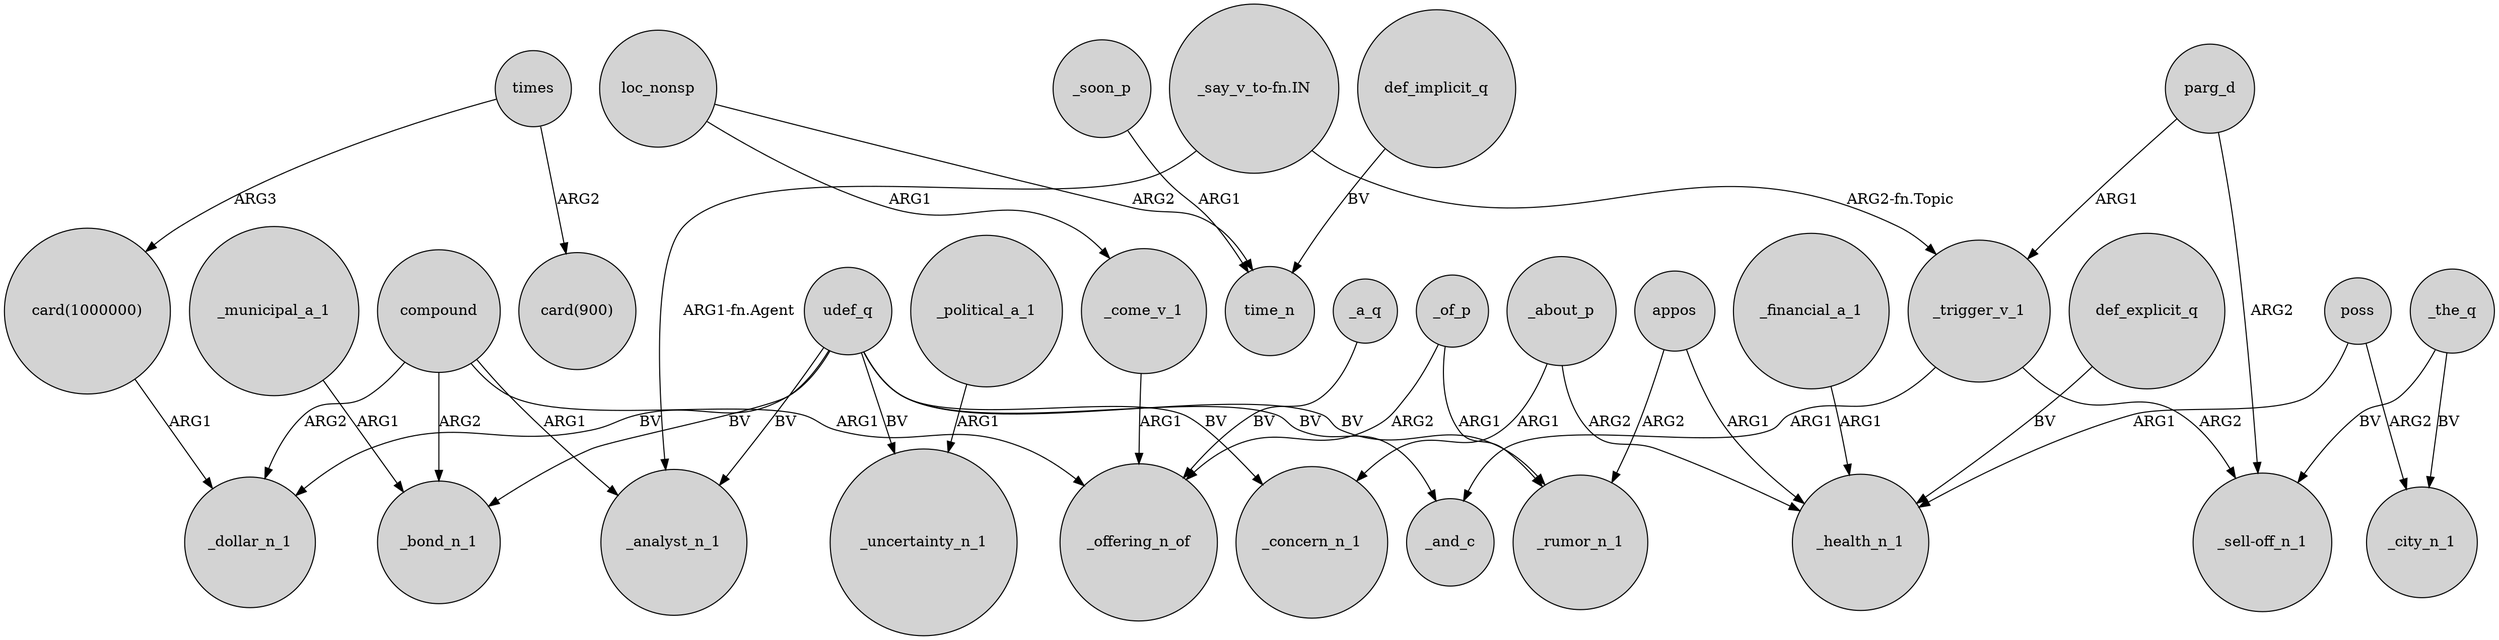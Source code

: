 digraph {
	node [shape=circle style=filled]
	def_explicit_q -> _health_n_1 [label=BV]
	_of_p -> _offering_n_of [label=ARG2]
	"card(1000000)" -> _dollar_n_1 [label=ARG1]
	_about_p -> _concern_n_1 [label=ARG1]
	parg_d -> "_sell-off_n_1" [label=ARG2]
	_trigger_v_1 -> "_sell-off_n_1" [label=ARG2]
	udef_q -> _rumor_n_1 [label=BV]
	_about_p -> _health_n_1 [label=ARG2]
	_municipal_a_1 -> _bond_n_1 [label=ARG1]
	poss -> _health_n_1 [label=ARG1]
	_trigger_v_1 -> _and_c [label=ARG1]
	udef_q -> _uncertainty_n_1 [label=BV]
	loc_nonsp -> _come_v_1 [label=ARG1]
	loc_nonsp -> time_n [label=ARG2]
	udef_q -> _bond_n_1 [label=BV]
	times -> "card(900)" [label=ARG2]
	times -> "card(1000000)" [label=ARG3]
	"_say_v_to-fn.IN" -> _analyst_n_1 [label="ARG1-fn.Agent"]
	udef_q -> _concern_n_1 [label=BV]
	_of_p -> _rumor_n_1 [label=ARG1]
	_the_q -> _city_n_1 [label=BV]
	appos -> _rumor_n_1 [label=ARG2]
	_the_q -> "_sell-off_n_1" [label=BV]
	compound -> _bond_n_1 [label=ARG2]
	_come_v_1 -> _offering_n_of [label=ARG1]
	appos -> _health_n_1 [label=ARG1]
	_soon_p -> time_n [label=ARG1]
	parg_d -> _trigger_v_1 [label=ARG1]
	"_say_v_to-fn.IN" -> _trigger_v_1 [label="ARG2-fn.Topic"]
	poss -> _city_n_1 [label=ARG2]
	_a_q -> _offering_n_of [label=BV]
	_financial_a_1 -> _health_n_1 [label=ARG1]
	compound -> _dollar_n_1 [label=ARG2]
	udef_q -> _and_c [label=BV]
	_political_a_1 -> _uncertainty_n_1 [label=ARG1]
	udef_q -> _analyst_n_1 [label=BV]
	compound -> _offering_n_of [label=ARG1]
	udef_q -> _dollar_n_1 [label=BV]
	def_implicit_q -> time_n [label=BV]
	compound -> _analyst_n_1 [label=ARG1]
}

